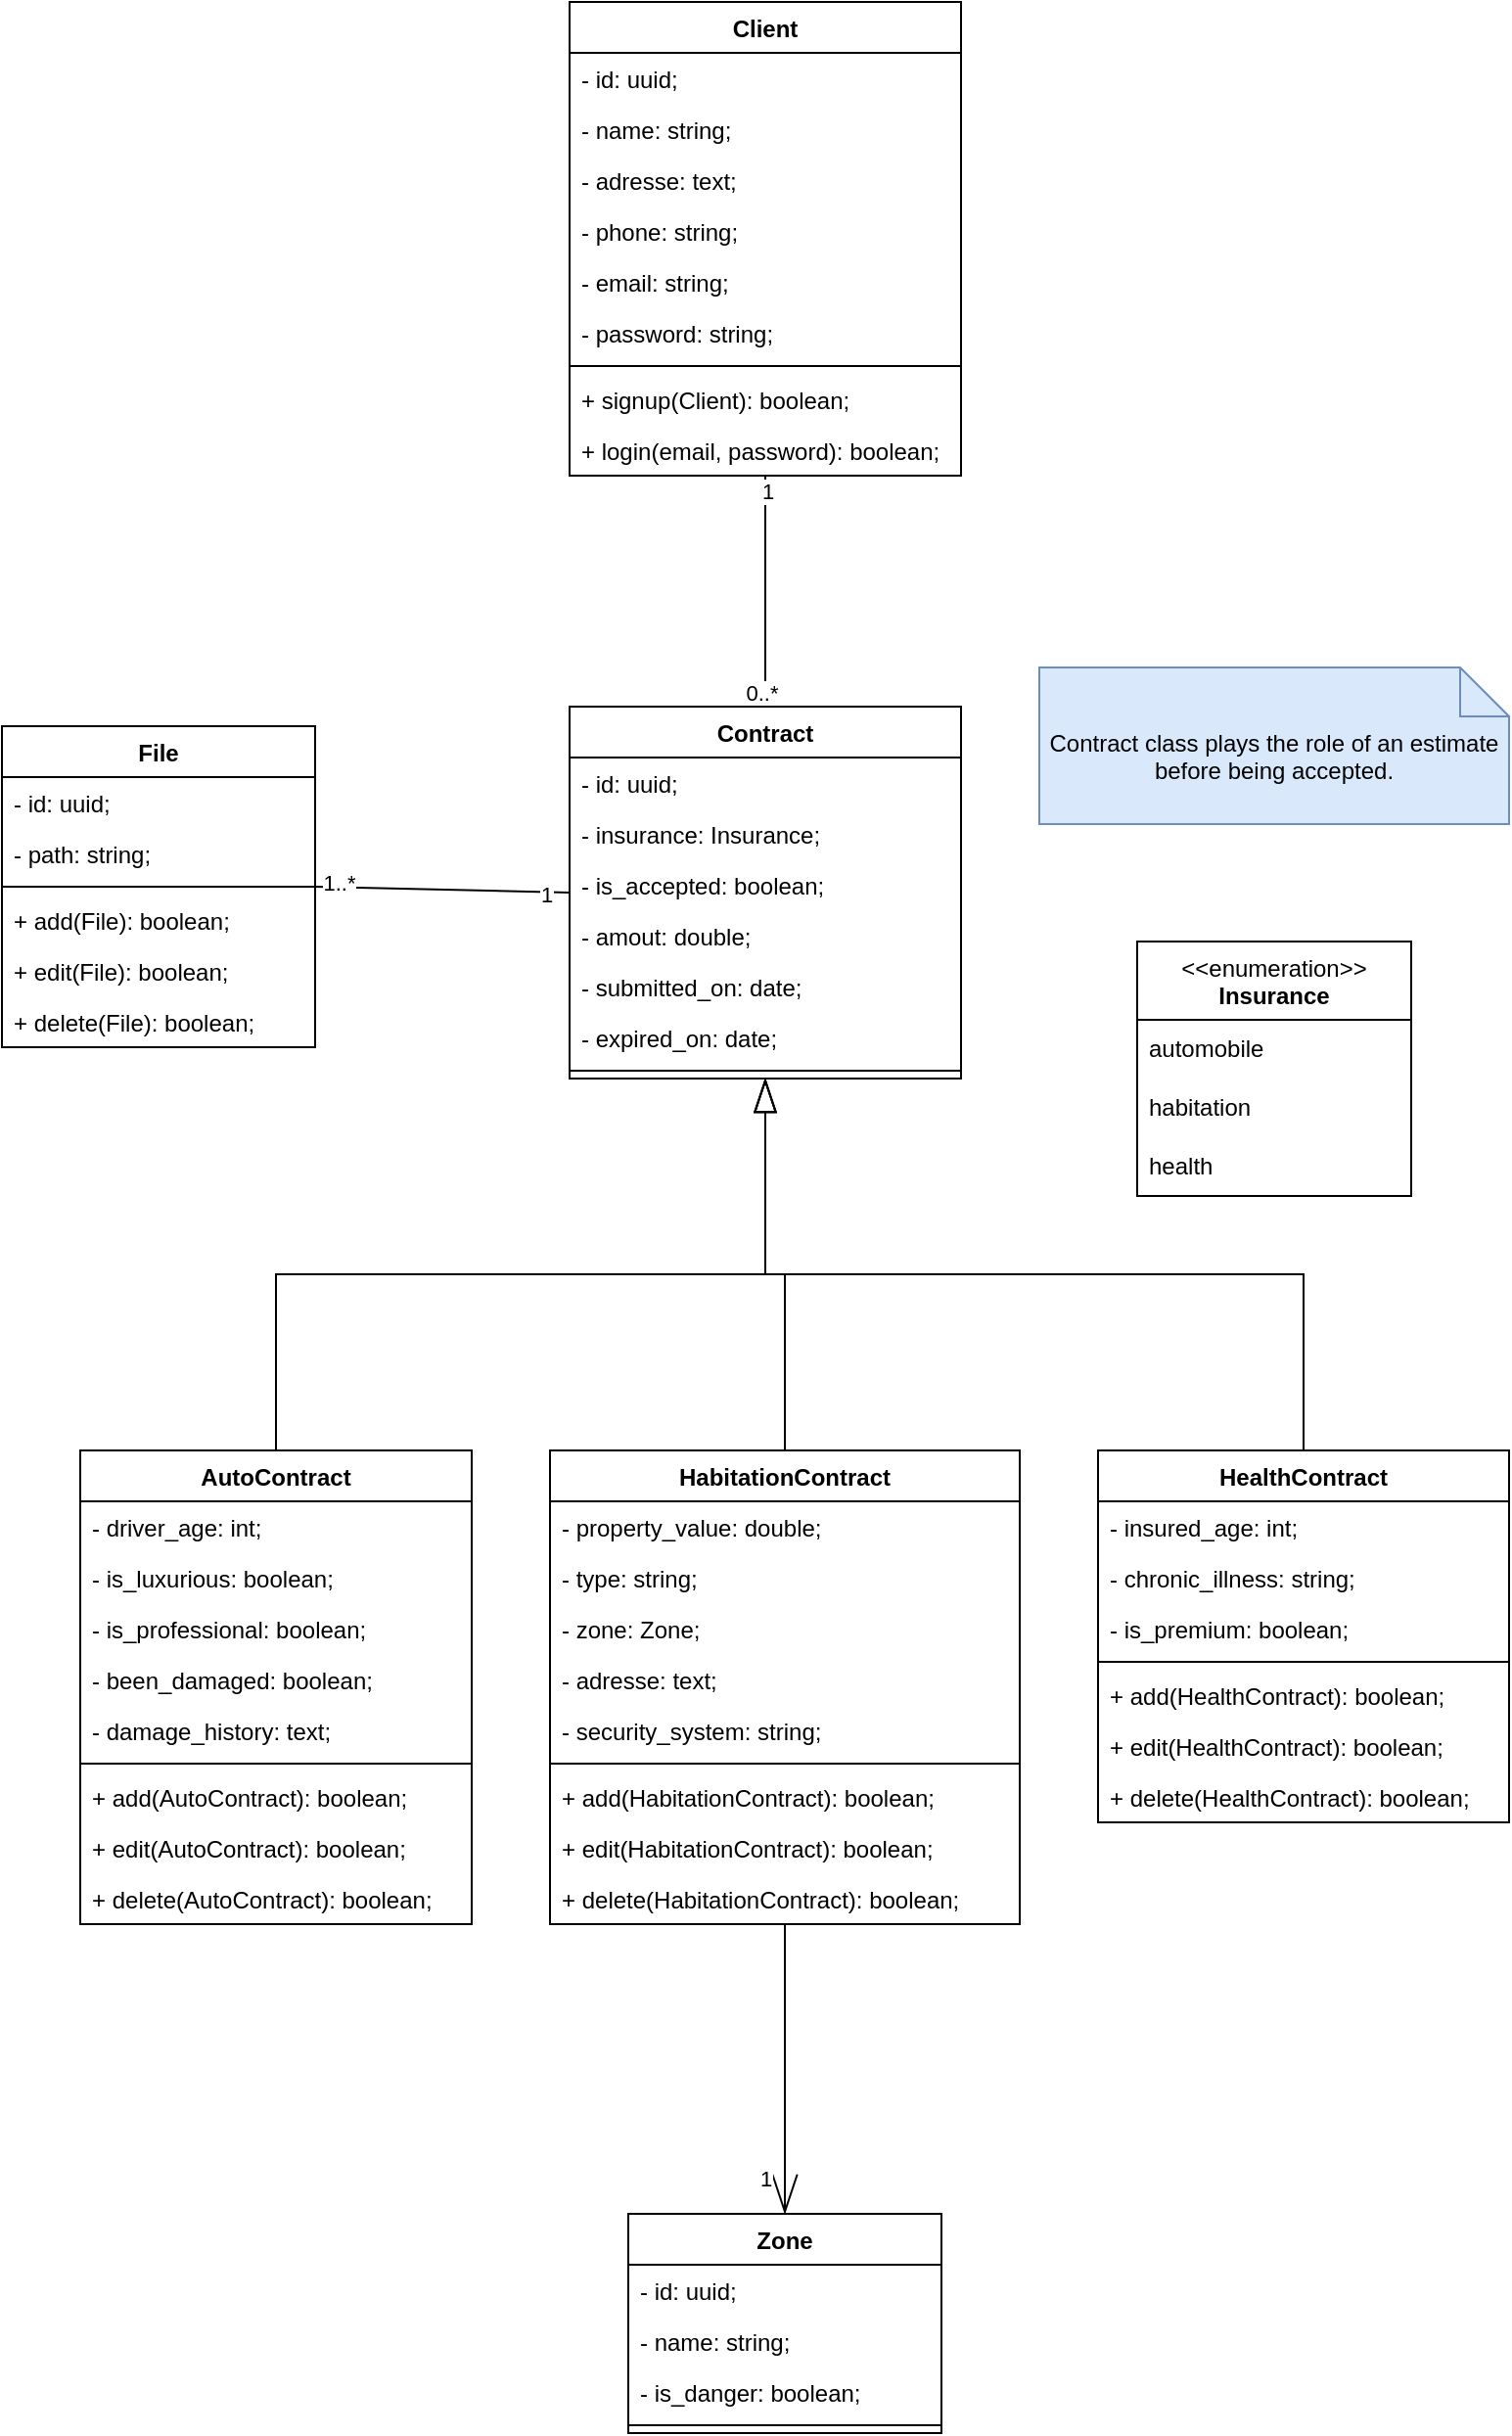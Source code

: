 <mxfile version="24.7.8">
  <diagram name="Page-1" id="TMYK6-sXT0t5pIRQ7LeE">
    <mxGraphModel dx="2333" dy="1380" grid="1" gridSize="10" guides="1" tooltips="1" connect="1" arrows="1" fold="1" page="1" pageScale="1" pageWidth="827" pageHeight="1169" math="0" shadow="0">
      <root>
        <mxCell id="0" />
        <mxCell id="1" parent="0" />
        <mxCell id="XGOalNfGtHY4T5vKyuUd-26" style="rounded=0;orthogonalLoop=1;jettySize=auto;html=1;exitX=0.5;exitY=1;exitDx=0;exitDy=0;entryX=0.5;entryY=0;entryDx=0;entryDy=0;endArrow=none;endFill=0;" parent="1" source="XGOalNfGtHY4T5vKyuUd-1" target="XGOalNfGtHY4T5vKyuUd-10" edge="1">
          <mxGeometry relative="1" as="geometry" />
        </mxCell>
        <mxCell id="XGOalNfGtHY4T5vKyuUd-30" value="1" style="edgeLabel;html=1;align=center;verticalAlign=middle;resizable=0;points=[];" parent="XGOalNfGtHY4T5vKyuUd-26" vertex="1" connectable="0">
          <mxGeometry x="-0.87" y="1" relative="1" as="geometry">
            <mxPoint as="offset" />
          </mxGeometry>
        </mxCell>
        <mxCell id="XGOalNfGtHY4T5vKyuUd-31" value="0..*" style="edgeLabel;html=1;align=center;verticalAlign=middle;resizable=0;points=[];" parent="XGOalNfGtHY4T5vKyuUd-26" vertex="1" connectable="0">
          <mxGeometry x="0.881" y="-2" relative="1" as="geometry">
            <mxPoint as="offset" />
          </mxGeometry>
        </mxCell>
        <mxCell id="XGOalNfGtHY4T5vKyuUd-1" value="Client" style="swimlane;fontStyle=1;align=center;verticalAlign=top;childLayout=stackLayout;horizontal=1;startSize=26;horizontalStack=0;resizeParent=1;resizeParentMax=0;resizeLast=0;collapsible=1;marginBottom=0;whiteSpace=wrap;html=1;" parent="1" vertex="1">
          <mxGeometry x="330" y="40" width="200" height="242" as="geometry">
            <mxRectangle x="290" y="250" width="70" height="30" as="alternateBounds" />
          </mxGeometry>
        </mxCell>
        <mxCell id="XGOalNfGtHY4T5vKyuUd-2" value="- id: uuid;" style="text;strokeColor=none;fillColor=none;align=left;verticalAlign=top;spacingLeft=4;spacingRight=4;overflow=hidden;rotatable=0;points=[[0,0.5],[1,0.5]];portConstraint=eastwest;whiteSpace=wrap;html=1;" parent="XGOalNfGtHY4T5vKyuUd-1" vertex="1">
          <mxGeometry y="26" width="200" height="26" as="geometry" />
        </mxCell>
        <mxCell id="XGOalNfGtHY4T5vKyuUd-5" value="- name: string;" style="text;strokeColor=none;fillColor=none;align=left;verticalAlign=top;spacingLeft=4;spacingRight=4;overflow=hidden;rotatable=0;points=[[0,0.5],[1,0.5]];portConstraint=eastwest;whiteSpace=wrap;html=1;" parent="XGOalNfGtHY4T5vKyuUd-1" vertex="1">
          <mxGeometry y="52" width="200" height="26" as="geometry" />
        </mxCell>
        <mxCell id="XGOalNfGtHY4T5vKyuUd-6" value="- adresse: text;" style="text;strokeColor=none;fillColor=none;align=left;verticalAlign=top;spacingLeft=4;spacingRight=4;overflow=hidden;rotatable=0;points=[[0,0.5],[1,0.5]];portConstraint=eastwest;whiteSpace=wrap;html=1;" parent="XGOalNfGtHY4T5vKyuUd-1" vertex="1">
          <mxGeometry y="78" width="200" height="26" as="geometry" />
        </mxCell>
        <mxCell id="XGOalNfGtHY4T5vKyuUd-7" value="- phone: string;" style="text;strokeColor=none;fillColor=none;align=left;verticalAlign=top;spacingLeft=4;spacingRight=4;overflow=hidden;rotatable=0;points=[[0,0.5],[1,0.5]];portConstraint=eastwest;whiteSpace=wrap;html=1;" parent="XGOalNfGtHY4T5vKyuUd-1" vertex="1">
          <mxGeometry y="104" width="200" height="26" as="geometry" />
        </mxCell>
        <mxCell id="XGOalNfGtHY4T5vKyuUd-8" value="- email: string;" style="text;strokeColor=none;fillColor=none;align=left;verticalAlign=top;spacingLeft=4;spacingRight=4;overflow=hidden;rotatable=0;points=[[0,0.5],[1,0.5]];portConstraint=eastwest;whiteSpace=wrap;html=1;" parent="XGOalNfGtHY4T5vKyuUd-1" vertex="1">
          <mxGeometry y="130" width="200" height="26" as="geometry" />
        </mxCell>
        <mxCell id="XGOalNfGtHY4T5vKyuUd-9" value="- password: string;" style="text;strokeColor=none;fillColor=none;align=left;verticalAlign=top;spacingLeft=4;spacingRight=4;overflow=hidden;rotatable=0;points=[[0,0.5],[1,0.5]];portConstraint=eastwest;whiteSpace=wrap;html=1;" parent="XGOalNfGtHY4T5vKyuUd-1" vertex="1">
          <mxGeometry y="156" width="200" height="26" as="geometry" />
        </mxCell>
        <mxCell id="XGOalNfGtHY4T5vKyuUd-3" value="" style="line;strokeWidth=1;fillColor=none;align=left;verticalAlign=middle;spacingTop=-1;spacingLeft=3;spacingRight=3;rotatable=0;labelPosition=right;points=[];portConstraint=eastwest;strokeColor=inherit;" parent="XGOalNfGtHY4T5vKyuUd-1" vertex="1">
          <mxGeometry y="182" width="200" height="8" as="geometry" />
        </mxCell>
        <mxCell id="XGOalNfGtHY4T5vKyuUd-4" value="+ signup(Clie&lt;span style=&quot;background-color: initial;&quot;&gt;nt): boolean;&lt;/span&gt;" style="text;strokeColor=none;fillColor=none;align=left;verticalAlign=top;spacingLeft=4;spacingRight=4;overflow=hidden;rotatable=0;points=[[0,0.5],[1,0.5]];portConstraint=eastwest;whiteSpace=wrap;html=1;" parent="XGOalNfGtHY4T5vKyuUd-1" vertex="1">
          <mxGeometry y="190" width="200" height="26" as="geometry" />
        </mxCell>
        <mxCell id="XGOalNfGtHY4T5vKyuUd-75" value="+ login(email, password&lt;span style=&quot;background-color: initial;&quot;&gt;): boolean;&lt;/span&gt;" style="text;strokeColor=none;fillColor=none;align=left;verticalAlign=top;spacingLeft=4;spacingRight=4;overflow=hidden;rotatable=0;points=[[0,0.5],[1,0.5]];portConstraint=eastwest;whiteSpace=wrap;html=1;" parent="XGOalNfGtHY4T5vKyuUd-1" vertex="1">
          <mxGeometry y="216" width="200" height="26" as="geometry" />
        </mxCell>
        <mxCell id="XGOalNfGtHY4T5vKyuUd-27" style="edgeStyle=orthogonalEdgeStyle;rounded=0;orthogonalLoop=1;jettySize=auto;html=1;exitX=0.5;exitY=1;exitDx=0;exitDy=0;entryX=0.5;entryY=0;entryDx=0;entryDy=0;endArrow=none;endFill=0;startArrow=blockThin;startFill=0;endSize=6;startSize=15;" parent="1" source="XGOalNfGtHY4T5vKyuUd-10" target="XGOalNfGtHY4T5vKyuUd-14" edge="1">
          <mxGeometry relative="1" as="geometry" />
        </mxCell>
        <mxCell id="XGOalNfGtHY4T5vKyuUd-28" style="edgeStyle=orthogonalEdgeStyle;rounded=0;orthogonalLoop=1;jettySize=auto;html=1;exitX=0.5;exitY=1;exitDx=0;exitDy=0;entryX=0.5;entryY=0;entryDx=0;entryDy=0;endArrow=none;endFill=0;startArrow=blockThin;startFill=0;endSize=6;startSize=15;" parent="1" source="XGOalNfGtHY4T5vKyuUd-10" target="XGOalNfGtHY4T5vKyuUd-18" edge="1">
          <mxGeometry relative="1" as="geometry" />
        </mxCell>
        <mxCell id="XGOalNfGtHY4T5vKyuUd-29" style="edgeStyle=orthogonalEdgeStyle;rounded=0;orthogonalLoop=1;jettySize=auto;html=1;entryX=0.5;entryY=0;entryDx=0;entryDy=0;endArrow=none;endFill=0;exitX=0.5;exitY=1;exitDx=0;exitDy=0;startArrow=blockThin;startFill=0;endSize=6;startSize=15;" parent="1" source="XGOalNfGtHY4T5vKyuUd-10" target="XGOalNfGtHY4T5vKyuUd-22" edge="1">
          <mxGeometry relative="1" as="geometry">
            <mxPoint x="440" y="430" as="sourcePoint" />
          </mxGeometry>
        </mxCell>
        <mxCell id="XGOalNfGtHY4T5vKyuUd-10" value="Contract" style="swimlane;fontStyle=1;align=center;verticalAlign=top;childLayout=stackLayout;horizontal=1;startSize=26;horizontalStack=0;resizeParent=1;resizeParentMax=0;resizeLast=0;collapsible=1;marginBottom=0;whiteSpace=wrap;html=1;" parent="1" vertex="1">
          <mxGeometry x="330" y="400" width="200" height="190" as="geometry">
            <mxRectangle x="260" y="400" width="90" height="30" as="alternateBounds" />
          </mxGeometry>
        </mxCell>
        <mxCell id="XGOalNfGtHY4T5vKyuUd-11" value="- id: uuid;" style="text;strokeColor=none;fillColor=none;align=left;verticalAlign=top;spacingLeft=4;spacingRight=4;overflow=hidden;rotatable=0;points=[[0,0.5],[1,0.5]];portConstraint=eastwest;whiteSpace=wrap;html=1;" parent="XGOalNfGtHY4T5vKyuUd-10" vertex="1">
          <mxGeometry y="26" width="200" height="26" as="geometry" />
        </mxCell>
        <mxCell id="XGOalNfGtHY4T5vKyuUd-40" value="- insurance:&amp;nbsp;Insurance;" style="text;strokeColor=none;fillColor=none;align=left;verticalAlign=top;spacingLeft=4;spacingRight=4;overflow=hidden;rotatable=0;points=[[0,0.5],[1,0.5]];portConstraint=eastwest;whiteSpace=wrap;html=1;" parent="XGOalNfGtHY4T5vKyuUd-10" vertex="1">
          <mxGeometry y="52" width="200" height="26" as="geometry" />
        </mxCell>
        <mxCell id="XGOalNfGtHY4T5vKyuUd-38" value="- is_accepted: boolean;" style="text;strokeColor=none;fillColor=none;align=left;verticalAlign=top;spacingLeft=4;spacingRight=4;overflow=hidden;rotatable=0;points=[[0,0.5],[1,0.5]];portConstraint=eastwest;whiteSpace=wrap;html=1;" parent="XGOalNfGtHY4T5vKyuUd-10" vertex="1">
          <mxGeometry y="78" width="200" height="26" as="geometry" />
        </mxCell>
        <mxCell id="XGOalNfGtHY4T5vKyuUd-15" value="- amout: double;" style="text;strokeColor=none;fillColor=none;align=left;verticalAlign=top;spacingLeft=4;spacingRight=4;overflow=hidden;rotatable=0;points=[[0,0.5],[1,0.5]];portConstraint=eastwest;whiteSpace=wrap;html=1;" parent="XGOalNfGtHY4T5vKyuUd-10" vertex="1">
          <mxGeometry y="104" width="200" height="26" as="geometry" />
        </mxCell>
        <mxCell id="XGOalNfGtHY4T5vKyuUd-39" value="- submitted_on: date;" style="text;strokeColor=none;fillColor=none;align=left;verticalAlign=top;spacingLeft=4;spacingRight=4;overflow=hidden;rotatable=0;points=[[0,0.5],[1,0.5]];portConstraint=eastwest;whiteSpace=wrap;html=1;" parent="XGOalNfGtHY4T5vKyuUd-10" vertex="1">
          <mxGeometry y="130" width="200" height="26" as="geometry" />
        </mxCell>
        <mxCell id="XGOalNfGtHY4T5vKyuUd-41" value="- expired_on: date;" style="text;strokeColor=none;fillColor=none;align=left;verticalAlign=top;spacingLeft=4;spacingRight=4;overflow=hidden;rotatable=0;points=[[0,0.5],[1,0.5]];portConstraint=eastwest;whiteSpace=wrap;html=1;" parent="XGOalNfGtHY4T5vKyuUd-10" vertex="1">
          <mxGeometry y="156" width="200" height="26" as="geometry" />
        </mxCell>
        <mxCell id="XGOalNfGtHY4T5vKyuUd-12" value="" style="line;strokeWidth=1;fillColor=none;align=left;verticalAlign=middle;spacingTop=-1;spacingLeft=3;spacingRight=3;rotatable=0;labelPosition=right;points=[];portConstraint=eastwest;strokeColor=inherit;" parent="XGOalNfGtHY4T5vKyuUd-10" vertex="1">
          <mxGeometry y="182" width="200" height="8" as="geometry" />
        </mxCell>
        <mxCell id="XGOalNfGtHY4T5vKyuUd-14" value="AutoContract" style="swimlane;fontStyle=1;align=center;verticalAlign=top;childLayout=stackLayout;horizontal=1;startSize=26;horizontalStack=0;resizeParent=1;resizeParentMax=0;resizeLast=0;collapsible=1;marginBottom=0;whiteSpace=wrap;html=1;" parent="1" vertex="1">
          <mxGeometry x="80" y="780" width="200" height="242" as="geometry">
            <mxRectangle x="40" y="560" width="110" height="30" as="alternateBounds" />
          </mxGeometry>
        </mxCell>
        <mxCell id="XGOalNfGtHY4T5vKyuUd-53" value="- driver_age: int;" style="text;strokeColor=none;fillColor=none;align=left;verticalAlign=top;spacingLeft=4;spacingRight=4;overflow=hidden;rotatable=0;points=[[0,0.5],[1,0.5]];portConstraint=eastwest;whiteSpace=wrap;html=1;" parent="XGOalNfGtHY4T5vKyuUd-14" vertex="1">
          <mxGeometry y="26" width="200" height="26" as="geometry" />
        </mxCell>
        <mxCell id="XGOalNfGtHY4T5vKyuUd-49" value="- &lt;font style=&quot;font-size: 12px;&quot;&gt;is_luxurious&lt;/font&gt;&lt;span style=&quot;background-color: initial;&quot;&gt;: boolean;&lt;/span&gt;" style="text;strokeColor=none;fillColor=none;align=left;verticalAlign=top;spacingLeft=4;spacingRight=4;overflow=hidden;rotatable=0;points=[[0,0.5],[1,0.5]];portConstraint=eastwest;whiteSpace=wrap;html=1;" parent="XGOalNfGtHY4T5vKyuUd-14" vertex="1">
          <mxGeometry y="52" width="200" height="26" as="geometry" />
        </mxCell>
        <mxCell id="XGOalNfGtHY4T5vKyuUd-50" value="- is_professional: boolean;" style="text;strokeColor=none;fillColor=none;align=left;verticalAlign=top;spacingLeft=4;spacingRight=4;overflow=hidden;rotatable=0;points=[[0,0.5],[1,0.5]];portConstraint=eastwest;whiteSpace=wrap;html=1;" parent="XGOalNfGtHY4T5vKyuUd-14" vertex="1">
          <mxGeometry y="78" width="200" height="26" as="geometry" />
        </mxCell>
        <mxCell id="XGOalNfGtHY4T5vKyuUd-51" value="- been_damaged: boolean;" style="text;strokeColor=none;fillColor=none;align=left;verticalAlign=top;spacingLeft=4;spacingRight=4;overflow=hidden;rotatable=0;points=[[0,0.5],[1,0.5]];portConstraint=eastwest;whiteSpace=wrap;html=1;" parent="XGOalNfGtHY4T5vKyuUd-14" vertex="1">
          <mxGeometry y="104" width="200" height="26" as="geometry" />
        </mxCell>
        <mxCell id="XGOalNfGtHY4T5vKyuUd-52" value="- damage_history: text;" style="text;strokeColor=none;fillColor=none;align=left;verticalAlign=top;spacingLeft=4;spacingRight=4;overflow=hidden;rotatable=0;points=[[0,0.5],[1,0.5]];portConstraint=eastwest;whiteSpace=wrap;html=1;" parent="XGOalNfGtHY4T5vKyuUd-14" vertex="1">
          <mxGeometry y="130" width="200" height="26" as="geometry" />
        </mxCell>
        <mxCell id="XGOalNfGtHY4T5vKyuUd-16" value="" style="line;strokeWidth=1;fillColor=none;align=left;verticalAlign=middle;spacingTop=-1;spacingLeft=3;spacingRight=3;rotatable=0;labelPosition=right;points=[];portConstraint=eastwest;strokeColor=inherit;" parent="XGOalNfGtHY4T5vKyuUd-14" vertex="1">
          <mxGeometry y="156" width="200" height="8" as="geometry" />
        </mxCell>
        <mxCell id="XGOalNfGtHY4T5vKyuUd-13" value="+ add(AutoContract): boolean;" style="text;strokeColor=none;fillColor=none;align=left;verticalAlign=top;spacingLeft=4;spacingRight=4;overflow=hidden;rotatable=0;points=[[0,0.5],[1,0.5]];portConstraint=eastwest;whiteSpace=wrap;html=1;" parent="XGOalNfGtHY4T5vKyuUd-14" vertex="1">
          <mxGeometry y="164" width="200" height="26" as="geometry" />
        </mxCell>
        <mxCell id="XGOalNfGtHY4T5vKyuUd-76" value="+ edit(AutoContract): boolean;" style="text;strokeColor=none;fillColor=none;align=left;verticalAlign=top;spacingLeft=4;spacingRight=4;overflow=hidden;rotatable=0;points=[[0,0.5],[1,0.5]];portConstraint=eastwest;whiteSpace=wrap;html=1;" parent="XGOalNfGtHY4T5vKyuUd-14" vertex="1">
          <mxGeometry y="190" width="200" height="26" as="geometry" />
        </mxCell>
        <mxCell id="XGOalNfGtHY4T5vKyuUd-77" value="+ delete(AutoContract): boolean;" style="text;strokeColor=none;fillColor=none;align=left;verticalAlign=top;spacingLeft=4;spacingRight=4;overflow=hidden;rotatable=0;points=[[0,0.5],[1,0.5]];portConstraint=eastwest;whiteSpace=wrap;html=1;" parent="XGOalNfGtHY4T5vKyuUd-14" vertex="1">
          <mxGeometry y="216" width="200" height="26" as="geometry" />
        </mxCell>
        <mxCell id="XGOalNfGtHY4T5vKyuUd-18" value="HabitationContract" style="swimlane;fontStyle=1;align=center;verticalAlign=top;childLayout=stackLayout;horizontal=1;startSize=26;horizontalStack=0;resizeParent=1;resizeParentMax=0;resizeLast=0;collapsible=1;marginBottom=0;whiteSpace=wrap;html=1;" parent="1" vertex="1">
          <mxGeometry x="320" y="780" width="240" height="242" as="geometry">
            <mxRectangle x="320" y="860" width="140" height="30" as="alternateBounds" />
          </mxGeometry>
        </mxCell>
        <mxCell id="XGOalNfGtHY4T5vKyuUd-19" value="- property_value: double;" style="text;strokeColor=none;fillColor=none;align=left;verticalAlign=top;spacingLeft=4;spacingRight=4;overflow=hidden;rotatable=0;points=[[0,0.5],[1,0.5]];portConstraint=eastwest;whiteSpace=wrap;html=1;" parent="XGOalNfGtHY4T5vKyuUd-18" vertex="1">
          <mxGeometry y="26" width="240" height="26" as="geometry" />
        </mxCell>
        <mxCell id="XGOalNfGtHY4T5vKyuUd-58" value="- type: string;" style="text;strokeColor=none;fillColor=none;align=left;verticalAlign=top;spacingLeft=4;spacingRight=4;overflow=hidden;rotatable=0;points=[[0,0.5],[1,0.5]];portConstraint=eastwest;whiteSpace=wrap;html=1;" parent="XGOalNfGtHY4T5vKyuUd-18" vertex="1">
          <mxGeometry y="52" width="240" height="26" as="geometry" />
        </mxCell>
        <mxCell id="XGOalNfGtHY4T5vKyuUd-59" value="- zone: Zone;" style="text;strokeColor=none;fillColor=none;align=left;verticalAlign=top;spacingLeft=4;spacingRight=4;overflow=hidden;rotatable=0;points=[[0,0.5],[1,0.5]];portConstraint=eastwest;whiteSpace=wrap;html=1;" parent="XGOalNfGtHY4T5vKyuUd-18" vertex="1">
          <mxGeometry y="78" width="240" height="26" as="geometry" />
        </mxCell>
        <mxCell id="XGOalNfGtHY4T5vKyuUd-72" value="- adresse: text;" style="text;strokeColor=none;fillColor=none;align=left;verticalAlign=top;spacingLeft=4;spacingRight=4;overflow=hidden;rotatable=0;points=[[0,0.5],[1,0.5]];portConstraint=eastwest;whiteSpace=wrap;html=1;" parent="XGOalNfGtHY4T5vKyuUd-18" vertex="1">
          <mxGeometry y="104" width="240" height="26" as="geometry" />
        </mxCell>
        <mxCell id="XGOalNfGtHY4T5vKyuUd-71" value="- security_system: string;" style="text;strokeColor=none;fillColor=none;align=left;verticalAlign=top;spacingLeft=4;spacingRight=4;overflow=hidden;rotatable=0;points=[[0,0.5],[1,0.5]];portConstraint=eastwest;whiteSpace=wrap;html=1;" parent="XGOalNfGtHY4T5vKyuUd-18" vertex="1">
          <mxGeometry y="130" width="240" height="26" as="geometry" />
        </mxCell>
        <mxCell id="XGOalNfGtHY4T5vKyuUd-20" value="" style="line;strokeWidth=1;fillColor=none;align=left;verticalAlign=middle;spacingTop=-1;spacingLeft=3;spacingRight=3;rotatable=0;labelPosition=right;points=[];portConstraint=eastwest;strokeColor=inherit;" parent="XGOalNfGtHY4T5vKyuUd-18" vertex="1">
          <mxGeometry y="156" width="240" height="8" as="geometry" />
        </mxCell>
        <mxCell id="XGOalNfGtHY4T5vKyuUd-87" value="+ add(HabitationContract): boolean;" style="text;strokeColor=none;fillColor=none;align=left;verticalAlign=top;spacingLeft=4;spacingRight=4;overflow=hidden;rotatable=0;points=[[0,0.5],[1,0.5]];portConstraint=eastwest;whiteSpace=wrap;html=1;" parent="XGOalNfGtHY4T5vKyuUd-18" vertex="1">
          <mxGeometry y="164" width="240" height="26" as="geometry" />
        </mxCell>
        <mxCell id="XGOalNfGtHY4T5vKyuUd-88" value="+ edit(HabitationContract): boolean;" style="text;strokeColor=none;fillColor=none;align=left;verticalAlign=top;spacingLeft=4;spacingRight=4;overflow=hidden;rotatable=0;points=[[0,0.5],[1,0.5]];portConstraint=eastwest;whiteSpace=wrap;html=1;" parent="XGOalNfGtHY4T5vKyuUd-18" vertex="1">
          <mxGeometry y="190" width="240" height="26" as="geometry" />
        </mxCell>
        <mxCell id="XGOalNfGtHY4T5vKyuUd-89" value="+ delete(HabitationContract): boolean;" style="text;strokeColor=none;fillColor=none;align=left;verticalAlign=top;spacingLeft=4;spacingRight=4;overflow=hidden;rotatable=0;points=[[0,0.5],[1,0.5]];portConstraint=eastwest;whiteSpace=wrap;html=1;" parent="XGOalNfGtHY4T5vKyuUd-18" vertex="1">
          <mxGeometry y="216" width="240" height="26" as="geometry" />
        </mxCell>
        <mxCell id="XGOalNfGtHY4T5vKyuUd-22" value="HealthContract" style="swimlane;fontStyle=1;align=center;verticalAlign=top;childLayout=stackLayout;horizontal=1;startSize=26;horizontalStack=0;resizeParent=1;resizeParentMax=0;resizeLast=0;collapsible=1;marginBottom=0;whiteSpace=wrap;html=1;" parent="1" vertex="1">
          <mxGeometry x="600" y="780" width="210" height="190" as="geometry">
            <mxRectangle x="520" y="560" width="120" height="30" as="alternateBounds" />
          </mxGeometry>
        </mxCell>
        <mxCell id="XGOalNfGtHY4T5vKyuUd-23" value="- insured_age: int;" style="text;strokeColor=none;fillColor=none;align=left;verticalAlign=top;spacingLeft=4;spacingRight=4;overflow=hidden;rotatable=0;points=[[0,0.5],[1,0.5]];portConstraint=eastwest;whiteSpace=wrap;html=1;" parent="XGOalNfGtHY4T5vKyuUd-22" vertex="1">
          <mxGeometry y="26" width="210" height="26" as="geometry" />
        </mxCell>
        <mxCell id="XGOalNfGtHY4T5vKyuUd-73" value="- chronic_illness: string;" style="text;strokeColor=none;fillColor=none;align=left;verticalAlign=top;spacingLeft=4;spacingRight=4;overflow=hidden;rotatable=0;points=[[0,0.5],[1,0.5]];portConstraint=eastwest;whiteSpace=wrap;html=1;" parent="XGOalNfGtHY4T5vKyuUd-22" vertex="1">
          <mxGeometry y="52" width="210" height="26" as="geometry" />
        </mxCell>
        <mxCell id="XGOalNfGtHY4T5vKyuUd-74" value="- is_premium: boolean;" style="text;strokeColor=none;fillColor=none;align=left;verticalAlign=top;spacingLeft=4;spacingRight=4;overflow=hidden;rotatable=0;points=[[0,0.5],[1,0.5]];portConstraint=eastwest;whiteSpace=wrap;html=1;" parent="XGOalNfGtHY4T5vKyuUd-22" vertex="1">
          <mxGeometry y="78" width="210" height="26" as="geometry" />
        </mxCell>
        <mxCell id="XGOalNfGtHY4T5vKyuUd-24" value="" style="line;strokeWidth=1;fillColor=none;align=left;verticalAlign=middle;spacingTop=-1;spacingLeft=3;spacingRight=3;rotatable=0;labelPosition=right;points=[];portConstraint=eastwest;strokeColor=inherit;" parent="XGOalNfGtHY4T5vKyuUd-22" vertex="1">
          <mxGeometry y="104" width="210" height="8" as="geometry" />
        </mxCell>
        <mxCell id="XGOalNfGtHY4T5vKyuUd-90" value="+ add(HealthContract): boolean;" style="text;strokeColor=none;fillColor=none;align=left;verticalAlign=top;spacingLeft=4;spacingRight=4;overflow=hidden;rotatable=0;points=[[0,0.5],[1,0.5]];portConstraint=eastwest;whiteSpace=wrap;html=1;" parent="XGOalNfGtHY4T5vKyuUd-22" vertex="1">
          <mxGeometry y="112" width="210" height="26" as="geometry" />
        </mxCell>
        <mxCell id="XGOalNfGtHY4T5vKyuUd-91" value="+ edit(HealthContract): boolean;" style="text;strokeColor=none;fillColor=none;align=left;verticalAlign=top;spacingLeft=4;spacingRight=4;overflow=hidden;rotatable=0;points=[[0,0.5],[1,0.5]];portConstraint=eastwest;whiteSpace=wrap;html=1;" parent="XGOalNfGtHY4T5vKyuUd-22" vertex="1">
          <mxGeometry y="138" width="210" height="26" as="geometry" />
        </mxCell>
        <mxCell id="XGOalNfGtHY4T5vKyuUd-92" value="+ delete(HealthContract): boolean;" style="text;strokeColor=none;fillColor=none;align=left;verticalAlign=top;spacingLeft=4;spacingRight=4;overflow=hidden;rotatable=0;points=[[0,0.5],[1,0.5]];portConstraint=eastwest;whiteSpace=wrap;html=1;" parent="XGOalNfGtHY4T5vKyuUd-22" vertex="1">
          <mxGeometry y="164" width="210" height="26" as="geometry" />
        </mxCell>
        <mxCell id="XGOalNfGtHY4T5vKyuUd-42" value="Contract class plays the role of an estimate before being accepted." style="shape=note2;boundedLbl=1;whiteSpace=wrap;html=1;size=25;verticalAlign=top;align=center;fillColor=#dae8fc;strokeColor=#6c8ebf;" parent="1" vertex="1">
          <mxGeometry x="570" y="380" width="240" height="80" as="geometry" />
        </mxCell>
        <mxCell id="XGOalNfGtHY4T5vKyuUd-48" style="rounded=0;orthogonalLoop=1;jettySize=auto;html=1;exitX=1;exitY=0.5;exitDx=0;exitDy=0;entryX=0;entryY=0.5;entryDx=0;entryDy=0;endArrow=none;endFill=0;" parent="1" source="XGOalNfGtHY4T5vKyuUd-43" target="XGOalNfGtHY4T5vKyuUd-10" edge="1">
          <mxGeometry relative="1" as="geometry" />
        </mxCell>
        <mxCell id="XGOalNfGtHY4T5vKyuUd-93" value="1" style="edgeLabel;html=1;align=center;verticalAlign=middle;resizable=0;points=[];" parent="XGOalNfGtHY4T5vKyuUd-48" vertex="1" connectable="0">
          <mxGeometry x="0.804" y="-1" relative="1" as="geometry">
            <mxPoint as="offset" />
          </mxGeometry>
        </mxCell>
        <mxCell id="XGOalNfGtHY4T5vKyuUd-94" value="1..*" style="edgeLabel;html=1;align=center;verticalAlign=middle;resizable=0;points=[];" parent="XGOalNfGtHY4T5vKyuUd-48" vertex="1" connectable="0">
          <mxGeometry x="-0.815" y="3" relative="1" as="geometry">
            <mxPoint as="offset" />
          </mxGeometry>
        </mxCell>
        <mxCell id="XGOalNfGtHY4T5vKyuUd-43" value="File" style="swimlane;fontStyle=1;align=center;verticalAlign=top;childLayout=stackLayout;horizontal=1;startSize=26;horizontalStack=0;resizeParent=1;resizeParentMax=0;resizeLast=0;collapsible=1;marginBottom=0;whiteSpace=wrap;html=1;" parent="1" vertex="1">
          <mxGeometry x="40" y="410" width="160" height="164" as="geometry">
            <mxRectangle x="20" y="380" width="60" height="30" as="alternateBounds" />
          </mxGeometry>
        </mxCell>
        <mxCell id="XGOalNfGtHY4T5vKyuUd-44" value="- id: uuid;" style="text;strokeColor=none;fillColor=none;align=left;verticalAlign=top;spacingLeft=4;spacingRight=4;overflow=hidden;rotatable=0;points=[[0,0.5],[1,0.5]];portConstraint=eastwest;whiteSpace=wrap;html=1;" parent="XGOalNfGtHY4T5vKyuUd-43" vertex="1">
          <mxGeometry y="26" width="160" height="26" as="geometry" />
        </mxCell>
        <mxCell id="XGOalNfGtHY4T5vKyuUd-47" value="- path: string;" style="text;strokeColor=none;fillColor=none;align=left;verticalAlign=top;spacingLeft=4;spacingRight=4;overflow=hidden;rotatable=0;points=[[0,0.5],[1,0.5]];portConstraint=eastwest;whiteSpace=wrap;html=1;" parent="XGOalNfGtHY4T5vKyuUd-43" vertex="1">
          <mxGeometry y="52" width="160" height="26" as="geometry" />
        </mxCell>
        <mxCell id="XGOalNfGtHY4T5vKyuUd-45" value="" style="line;strokeWidth=1;fillColor=none;align=left;verticalAlign=middle;spacingTop=-1;spacingLeft=3;spacingRight=3;rotatable=0;labelPosition=right;points=[];portConstraint=eastwest;strokeColor=inherit;" parent="XGOalNfGtHY4T5vKyuUd-43" vertex="1">
          <mxGeometry y="78" width="160" height="8" as="geometry" />
        </mxCell>
        <mxCell id="XGOalNfGtHY4T5vKyuUd-80" value="+ add(File): boolean;" style="text;strokeColor=none;fillColor=none;align=left;verticalAlign=top;spacingLeft=4;spacingRight=4;overflow=hidden;rotatable=0;points=[[0,0.5],[1,0.5]];portConstraint=eastwest;whiteSpace=wrap;html=1;" parent="XGOalNfGtHY4T5vKyuUd-43" vertex="1">
          <mxGeometry y="86" width="160" height="26" as="geometry" />
        </mxCell>
        <mxCell id="XGOalNfGtHY4T5vKyuUd-79" value="+ edit(File): boolean;" style="text;strokeColor=none;fillColor=none;align=left;verticalAlign=top;spacingLeft=4;spacingRight=4;overflow=hidden;rotatable=0;points=[[0,0.5],[1,0.5]];portConstraint=eastwest;whiteSpace=wrap;html=1;" parent="XGOalNfGtHY4T5vKyuUd-43" vertex="1">
          <mxGeometry y="112" width="160" height="26" as="geometry" />
        </mxCell>
        <mxCell id="XGOalNfGtHY4T5vKyuUd-78" value="+ delete(File): boolean;" style="text;strokeColor=none;fillColor=none;align=left;verticalAlign=top;spacingLeft=4;spacingRight=4;overflow=hidden;rotatable=0;points=[[0,0.5],[1,0.5]];portConstraint=eastwest;whiteSpace=wrap;html=1;" parent="XGOalNfGtHY4T5vKyuUd-43" vertex="1">
          <mxGeometry y="138" width="160" height="26" as="geometry" />
        </mxCell>
        <mxCell id="XGOalNfGtHY4T5vKyuUd-54" value="&amp;lt;&amp;lt;enumeration&amp;gt;&amp;gt;&lt;br&gt;&lt;span style=&quot;text-align: left;&quot;&gt;&lt;b&gt;Insurance&lt;/b&gt;&lt;/span&gt;" style="swimlane;fontStyle=0;align=center;verticalAlign=top;childLayout=stackLayout;horizontal=1;startSize=40;horizontalStack=0;resizeParent=1;resizeParentMax=0;resizeLast=0;collapsible=0;marginBottom=0;html=1;whiteSpace=wrap;" parent="1" vertex="1">
          <mxGeometry x="620" y="520" width="140" height="130" as="geometry" />
        </mxCell>
        <mxCell id="XGOalNfGtHY4T5vKyuUd-55" value="automobil&lt;span style=&quot;background-color: initial;&quot;&gt;e&lt;/span&gt;" style="text;html=1;strokeColor=none;fillColor=none;align=left;verticalAlign=middle;spacingLeft=4;spacingRight=4;overflow=hidden;rotatable=0;points=[[0,0.5],[1,0.5]];portConstraint=eastwest;whiteSpace=wrap;" parent="XGOalNfGtHY4T5vKyuUd-54" vertex="1">
          <mxGeometry y="40" width="140" height="30" as="geometry" />
        </mxCell>
        <mxCell id="XGOalNfGtHY4T5vKyuUd-56" value="habitation" style="text;html=1;strokeColor=none;fillColor=none;align=left;verticalAlign=middle;spacingLeft=4;spacingRight=4;overflow=hidden;rotatable=0;points=[[0,0.5],[1,0.5]];portConstraint=eastwest;whiteSpace=wrap;" parent="XGOalNfGtHY4T5vKyuUd-54" vertex="1">
          <mxGeometry y="70" width="140" height="30" as="geometry" />
        </mxCell>
        <mxCell id="XGOalNfGtHY4T5vKyuUd-57" value="health" style="text;html=1;strokeColor=none;fillColor=none;align=left;verticalAlign=middle;spacingLeft=4;spacingRight=4;overflow=hidden;rotatable=0;points=[[0,0.5],[1,0.5]];portConstraint=eastwest;whiteSpace=wrap;" parent="XGOalNfGtHY4T5vKyuUd-54" vertex="1">
          <mxGeometry y="100" width="140" height="30" as="geometry" />
        </mxCell>
        <mxCell id="XGOalNfGtHY4T5vKyuUd-60" value="Zone" style="swimlane;fontStyle=1;align=center;verticalAlign=top;childLayout=stackLayout;horizontal=1;startSize=26;horizontalStack=0;resizeParent=1;resizeParentMax=0;resizeLast=0;collapsible=1;marginBottom=0;whiteSpace=wrap;html=1;" parent="1" vertex="1">
          <mxGeometry x="360" y="1170" width="160" height="112" as="geometry" />
        </mxCell>
        <mxCell id="XGOalNfGtHY4T5vKyuUd-61" value="- id: uuid;" style="text;strokeColor=none;fillColor=none;align=left;verticalAlign=top;spacingLeft=4;spacingRight=4;overflow=hidden;rotatable=0;points=[[0,0.5],[1,0.5]];portConstraint=eastwest;whiteSpace=wrap;html=1;" parent="XGOalNfGtHY4T5vKyuUd-60" vertex="1">
          <mxGeometry y="26" width="160" height="26" as="geometry" />
        </mxCell>
        <mxCell id="HC8cnN6qOkbAdUqqrk0Q-4" value="- name: string;" style="text;strokeColor=none;fillColor=none;align=left;verticalAlign=top;spacingLeft=4;spacingRight=4;overflow=hidden;rotatable=0;points=[[0,0.5],[1,0.5]];portConstraint=eastwest;whiteSpace=wrap;html=1;" parent="XGOalNfGtHY4T5vKyuUd-60" vertex="1">
          <mxGeometry y="52" width="160" height="26" as="geometry" />
        </mxCell>
        <mxCell id="XGOalNfGtHY4T5vKyuUd-64" value="- is_danger: boolean;" style="text;strokeColor=none;fillColor=none;align=left;verticalAlign=top;spacingLeft=4;spacingRight=4;overflow=hidden;rotatable=0;points=[[0,0.5],[1,0.5]];portConstraint=eastwest;whiteSpace=wrap;html=1;" parent="XGOalNfGtHY4T5vKyuUd-60" vertex="1">
          <mxGeometry y="78" width="160" height="26" as="geometry" />
        </mxCell>
        <mxCell id="XGOalNfGtHY4T5vKyuUd-62" value="" style="line;strokeWidth=1;fillColor=none;align=left;verticalAlign=middle;spacingTop=-1;spacingLeft=3;spacingRight=3;rotatable=0;labelPosition=right;points=[];portConstraint=eastwest;strokeColor=inherit;" parent="XGOalNfGtHY4T5vKyuUd-60" vertex="1">
          <mxGeometry y="104" width="160" height="8" as="geometry" />
        </mxCell>
        <mxCell id="HC8cnN6qOkbAdUqqrk0Q-1" style="rounded=0;orthogonalLoop=1;jettySize=auto;html=1;exitX=0.5;exitY=0;exitDx=0;exitDy=0;endArrow=none;endFill=0;startArrow=openThin;startFill=0;startSize=18;" parent="1" source="XGOalNfGtHY4T5vKyuUd-60" target="XGOalNfGtHY4T5vKyuUd-18" edge="1">
          <mxGeometry relative="1" as="geometry" />
        </mxCell>
        <mxCell id="HC8cnN6qOkbAdUqqrk0Q-3" value="1" style="edgeLabel;html=1;align=center;verticalAlign=middle;resizable=0;points=[];" parent="HC8cnN6qOkbAdUqqrk0Q-1" vertex="1" connectable="0">
          <mxGeometry x="-0.754" relative="1" as="geometry">
            <mxPoint x="-10" as="offset" />
          </mxGeometry>
        </mxCell>
      </root>
    </mxGraphModel>
  </diagram>
</mxfile>
